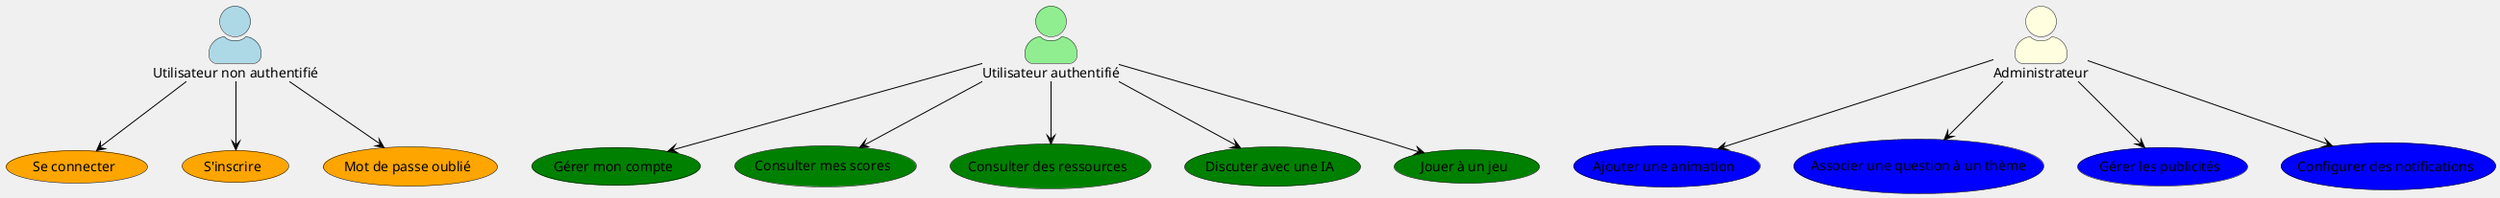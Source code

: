 @startuml
    !define RECTANGLE class
    !define ACTOR actor

    skinparam {
        backgroundColor #f0f0f0
        actorStyle awesome
        usecase {
            BackgroundColor yellow
            ArrowColor black
            BorderColor black
        }
    }

    actor "Utilisateur non authentifié" as UnauthUser #lightblue
    actor "Utilisateur authentifié" as AuthUser #lightgreen
    actor "Administrateur" as Admin #lightyellow

    usecase "Se connecter" as Login #orange
    usecase "S'inscrire" as Register #orange
    usecase "Mot de passe oublié" as ForgotPassword #orange

    usecase "Ajouter une animation" as AddAnimation #blue
    usecase "Associer une question à un thème" as AssociateQuestion #blue
    usecase "Gérer les publicités" as ManageAdds #blue
    usecase "Configurer des notifications" as ConfigureNotifications #blue

    usecase "Gérer mon compte" as ManageAccount #green
    usecase "Consulter mes scores" as ViewScores #green
    usecase "Consulter des ressources" as ViewResources #green
    usecase "Discuter avec une IA" as ChatWithAI #green
    usecase "Jouer à un jeu" as PlayGame #green

    UnauthUser --> Login
    UnauthUser --> Register
    UnauthUser --> ForgotPassword

    Admin --> AddAnimation
    Admin --> AssociateQuestion
    Admin --> ManageAdds
    Admin --> ConfigureNotifications

    AuthUser --> ManageAccount
    AuthUser --> ViewScores
    AuthUser --> ViewResources
    AuthUser --> ChatWithAI
    AuthUser --> PlayGame
@enduml
